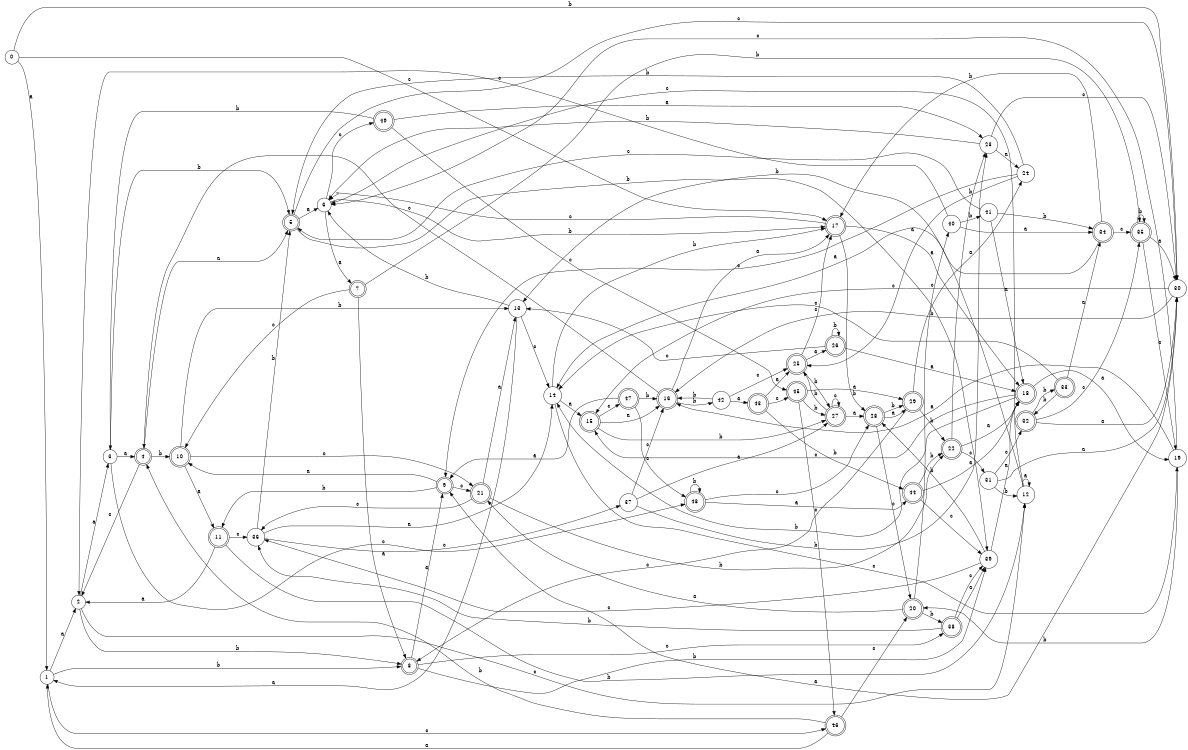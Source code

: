 digraph n40_1 {
__start0 [label="" shape="none"];

rankdir=LR;
size="8,5";

s0 [style="filled", color="black", fillcolor="white" shape="circle", label="0"];
s1 [style="filled", color="black", fillcolor="white" shape="circle", label="1"];
s2 [style="filled", color="black", fillcolor="white" shape="circle", label="2"];
s3 [style="filled", color="black", fillcolor="white" shape="circle", label="3"];
s4 [style="rounded,filled", color="black", fillcolor="white" shape="doublecircle", label="4"];
s5 [style="rounded,filled", color="black", fillcolor="white" shape="doublecircle", label="5"];
s6 [style="filled", color="black", fillcolor="white" shape="circle", label="6"];
s7 [style="rounded,filled", color="black", fillcolor="white" shape="doublecircle", label="7"];
s8 [style="rounded,filled", color="black", fillcolor="white" shape="doublecircle", label="8"];
s9 [style="rounded,filled", color="black", fillcolor="white" shape="doublecircle", label="9"];
s10 [style="rounded,filled", color="black", fillcolor="white" shape="doublecircle", label="10"];
s11 [style="rounded,filled", color="black", fillcolor="white" shape="doublecircle", label="11"];
s12 [style="filled", color="black", fillcolor="white" shape="circle", label="12"];
s13 [style="filled", color="black", fillcolor="white" shape="circle", label="13"];
s14 [style="filled", color="black", fillcolor="white" shape="circle", label="14"];
s15 [style="rounded,filled", color="black", fillcolor="white" shape="doublecircle", label="15"];
s16 [style="rounded,filled", color="black", fillcolor="white" shape="doublecircle", label="16"];
s17 [style="rounded,filled", color="black", fillcolor="white" shape="doublecircle", label="17"];
s18 [style="rounded,filled", color="black", fillcolor="white" shape="doublecircle", label="18"];
s19 [style="filled", color="black", fillcolor="white" shape="circle", label="19"];
s20 [style="rounded,filled", color="black", fillcolor="white" shape="doublecircle", label="20"];
s21 [style="rounded,filled", color="black", fillcolor="white" shape="doublecircle", label="21"];
s22 [style="rounded,filled", color="black", fillcolor="white" shape="doublecircle", label="22"];
s23 [style="filled", color="black", fillcolor="white" shape="circle", label="23"];
s24 [style="filled", color="black", fillcolor="white" shape="circle", label="24"];
s25 [style="rounded,filled", color="black", fillcolor="white" shape="doublecircle", label="25"];
s26 [style="rounded,filled", color="black", fillcolor="white" shape="doublecircle", label="26"];
s27 [style="rounded,filled", color="black", fillcolor="white" shape="doublecircle", label="27"];
s28 [style="rounded,filled", color="black", fillcolor="white" shape="doublecircle", label="28"];
s29 [style="rounded,filled", color="black", fillcolor="white" shape="doublecircle", label="29"];
s30 [style="filled", color="black", fillcolor="white" shape="circle", label="30"];
s31 [style="filled", color="black", fillcolor="white" shape="circle", label="31"];
s32 [style="rounded,filled", color="black", fillcolor="white" shape="doublecircle", label="32"];
s33 [style="rounded,filled", color="black", fillcolor="white" shape="doublecircle", label="33"];
s34 [style="rounded,filled", color="black", fillcolor="white" shape="doublecircle", label="34"];
s35 [style="rounded,filled", color="black", fillcolor="white" shape="doublecircle", label="35"];
s36 [style="filled", color="black", fillcolor="white" shape="circle", label="36"];
s37 [style="filled", color="black", fillcolor="white" shape="circle", label="37"];
s38 [style="rounded,filled", color="black", fillcolor="white" shape="doublecircle", label="38"];
s39 [style="filled", color="black", fillcolor="white" shape="circle", label="39"];
s40 [style="filled", color="black", fillcolor="white" shape="circle", label="40"];
s41 [style="filled", color="black", fillcolor="white" shape="circle", label="41"];
s42 [style="filled", color="black", fillcolor="white" shape="circle", label="42"];
s43 [style="rounded,filled", color="black", fillcolor="white" shape="doublecircle", label="43"];
s44 [style="rounded,filled", color="black", fillcolor="white" shape="doublecircle", label="44"];
s45 [style="rounded,filled", color="black", fillcolor="white" shape="doublecircle", label="45"];
s46 [style="rounded,filled", color="black", fillcolor="white" shape="doublecircle", label="46"];
s47 [style="rounded,filled", color="black", fillcolor="white" shape="doublecircle", label="47"];
s48 [style="rounded,filled", color="black", fillcolor="white" shape="doublecircle", label="48"];
s49 [style="rounded,filled", color="black", fillcolor="white" shape="doublecircle", label="49"];
s0 -> s1 [label="a"];
s0 -> s30 [label="b"];
s0 -> s17 [label="c"];
s1 -> s2 [label="a"];
s1 -> s8 [label="b"];
s1 -> s46 [label="c"];
s2 -> s3 [label="a"];
s2 -> s8 [label="b"];
s2 -> s12 [label="c"];
s3 -> s4 [label="a"];
s3 -> s5 [label="b"];
s3 -> s48 [label="c"];
s4 -> s5 [label="a"];
s4 -> s10 [label="b"];
s4 -> s2 [label="c"];
s5 -> s6 [label="a"];
s5 -> s39 [label="b"];
s5 -> s30 [label="c"];
s6 -> s7 [label="a"];
s6 -> s17 [label="b"];
s6 -> s49 [label="c"];
s7 -> s8 [label="a"];
s7 -> s35 [label="b"];
s7 -> s10 [label="c"];
s8 -> s9 [label="a"];
s8 -> s39 [label="b"];
s8 -> s38 [label="c"];
s9 -> s10 [label="a"];
s9 -> s11 [label="b"];
s9 -> s21 [label="c"];
s10 -> s11 [label="a"];
s10 -> s13 [label="b"];
s10 -> s21 [label="c"];
s11 -> s2 [label="a"];
s11 -> s12 [label="b"];
s11 -> s36 [label="c"];
s12 -> s12 [label="a"];
s12 -> s13 [label="b"];
s12 -> s6 [label="c"];
s13 -> s1 [label="a"];
s13 -> s6 [label="b"];
s13 -> s14 [label="c"];
s14 -> s15 [label="a"];
s14 -> s17 [label="b"];
s14 -> s19 [label="c"];
s15 -> s16 [label="a"];
s15 -> s27 [label="b"];
s15 -> s47 [label="c"];
s16 -> s17 [label="a"];
s16 -> s42 [label="b"];
s16 -> s4 [label="c"];
s17 -> s18 [label="a"];
s17 -> s28 [label="b"];
s17 -> s6 [label="c"];
s18 -> s19 [label="a"];
s18 -> s14 [label="b"];
s18 -> s15 [label="c"];
s19 -> s16 [label="a"];
s19 -> s20 [label="b"];
s19 -> s6 [label="c"];
s20 -> s21 [label="a"];
s20 -> s38 [label="b"];
s20 -> s40 [label="c"];
s21 -> s13 [label="a"];
s21 -> s22 [label="b"];
s21 -> s36 [label="c"];
s22 -> s18 [label="a"];
s22 -> s23 [label="b"];
s22 -> s31 [label="c"];
s23 -> s24 [label="a"];
s23 -> s6 [label="b"];
s23 -> s30 [label="c"];
s24 -> s25 [label="a"];
s24 -> s5 [label="b"];
s24 -> s9 [label="c"];
s25 -> s26 [label="a"];
s25 -> s27 [label="b"];
s25 -> s17 [label="c"];
s26 -> s18 [label="a"];
s26 -> s26 [label="b"];
s26 -> s13 [label="c"];
s27 -> s28 [label="a"];
s27 -> s25 [label="b"];
s27 -> s27 [label="c"];
s28 -> s29 [label="a"];
s28 -> s29 [label="b"];
s28 -> s20 [label="c"];
s29 -> s24 [label="a"];
s29 -> s22 [label="b"];
s29 -> s8 [label="c"];
s30 -> s9 [label="a"];
s30 -> s16 [label="b"];
s30 -> s15 [label="c"];
s31 -> s30 [label="a"];
s31 -> s12 [label="b"];
s31 -> s32 [label="c"];
s32 -> s30 [label="a"];
s32 -> s33 [label="b"];
s32 -> s35 [label="c"];
s33 -> s34 [label="a"];
s33 -> s32 [label="b"];
s33 -> s14 [label="c"];
s34 -> s14 [label="a"];
s34 -> s17 [label="b"];
s34 -> s35 [label="c"];
s35 -> s30 [label="a"];
s35 -> s35 [label="b"];
s35 -> s19 [label="c"];
s36 -> s14 [label="a"];
s36 -> s5 [label="b"];
s36 -> s37 [label="c"];
s37 -> s27 [label="a"];
s37 -> s23 [label="b"];
s37 -> s16 [label="c"];
s38 -> s39 [label="a"];
s38 -> s36 [label="b"];
s38 -> s39 [label="c"];
s39 -> s18 [label="a"];
s39 -> s28 [label="b"];
s39 -> s36 [label="c"];
s40 -> s34 [label="a"];
s40 -> s41 [label="b"];
s40 -> s2 [label="c"];
s41 -> s18 [label="a"];
s41 -> s34 [label="b"];
s41 -> s5 [label="c"];
s42 -> s43 [label="a"];
s42 -> s16 [label="b"];
s42 -> s25 [label="c"];
s43 -> s25 [label="a"];
s43 -> s44 [label="b"];
s43 -> s45 [label="c"];
s44 -> s18 [label="a"];
s44 -> s22 [label="b"];
s44 -> s39 [label="c"];
s45 -> s29 [label="a"];
s45 -> s27 [label="b"];
s45 -> s46 [label="c"];
s46 -> s1 [label="a"];
s46 -> s4 [label="b"];
s46 -> s20 [label="c"];
s47 -> s9 [label="a"];
s47 -> s16 [label="b"];
s47 -> s48 [label="c"];
s48 -> s44 [label="a"];
s48 -> s48 [label="b"];
s48 -> s28 [label="c"];
s49 -> s23 [label="a"];
s49 -> s3 [label="b"];
s49 -> s45 [label="c"];

}